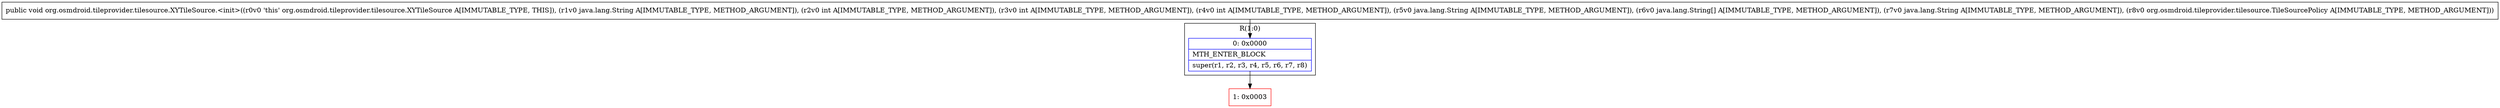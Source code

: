 digraph "CFG fororg.osmdroid.tileprovider.tilesource.XYTileSource.\<init\>(Ljava\/lang\/String;IIILjava\/lang\/String;[Ljava\/lang\/String;Ljava\/lang\/String;Lorg\/osmdroid\/tileprovider\/tilesource\/TileSourcePolicy;)V" {
subgraph cluster_Region_1658602613 {
label = "R(1:0)";
node [shape=record,color=blue];
Node_0 [shape=record,label="{0\:\ 0x0000|MTH_ENTER_BLOCK\l|super(r1, r2, r3, r4, r5, r6, r7, r8)\l}"];
}
Node_1 [shape=record,color=red,label="{1\:\ 0x0003}"];
MethodNode[shape=record,label="{public void org.osmdroid.tileprovider.tilesource.XYTileSource.\<init\>((r0v0 'this' org.osmdroid.tileprovider.tilesource.XYTileSource A[IMMUTABLE_TYPE, THIS]), (r1v0 java.lang.String A[IMMUTABLE_TYPE, METHOD_ARGUMENT]), (r2v0 int A[IMMUTABLE_TYPE, METHOD_ARGUMENT]), (r3v0 int A[IMMUTABLE_TYPE, METHOD_ARGUMENT]), (r4v0 int A[IMMUTABLE_TYPE, METHOD_ARGUMENT]), (r5v0 java.lang.String A[IMMUTABLE_TYPE, METHOD_ARGUMENT]), (r6v0 java.lang.String[] A[IMMUTABLE_TYPE, METHOD_ARGUMENT]), (r7v0 java.lang.String A[IMMUTABLE_TYPE, METHOD_ARGUMENT]), (r8v0 org.osmdroid.tileprovider.tilesource.TileSourcePolicy A[IMMUTABLE_TYPE, METHOD_ARGUMENT])) }"];
MethodNode -> Node_0;
Node_0 -> Node_1;
}

